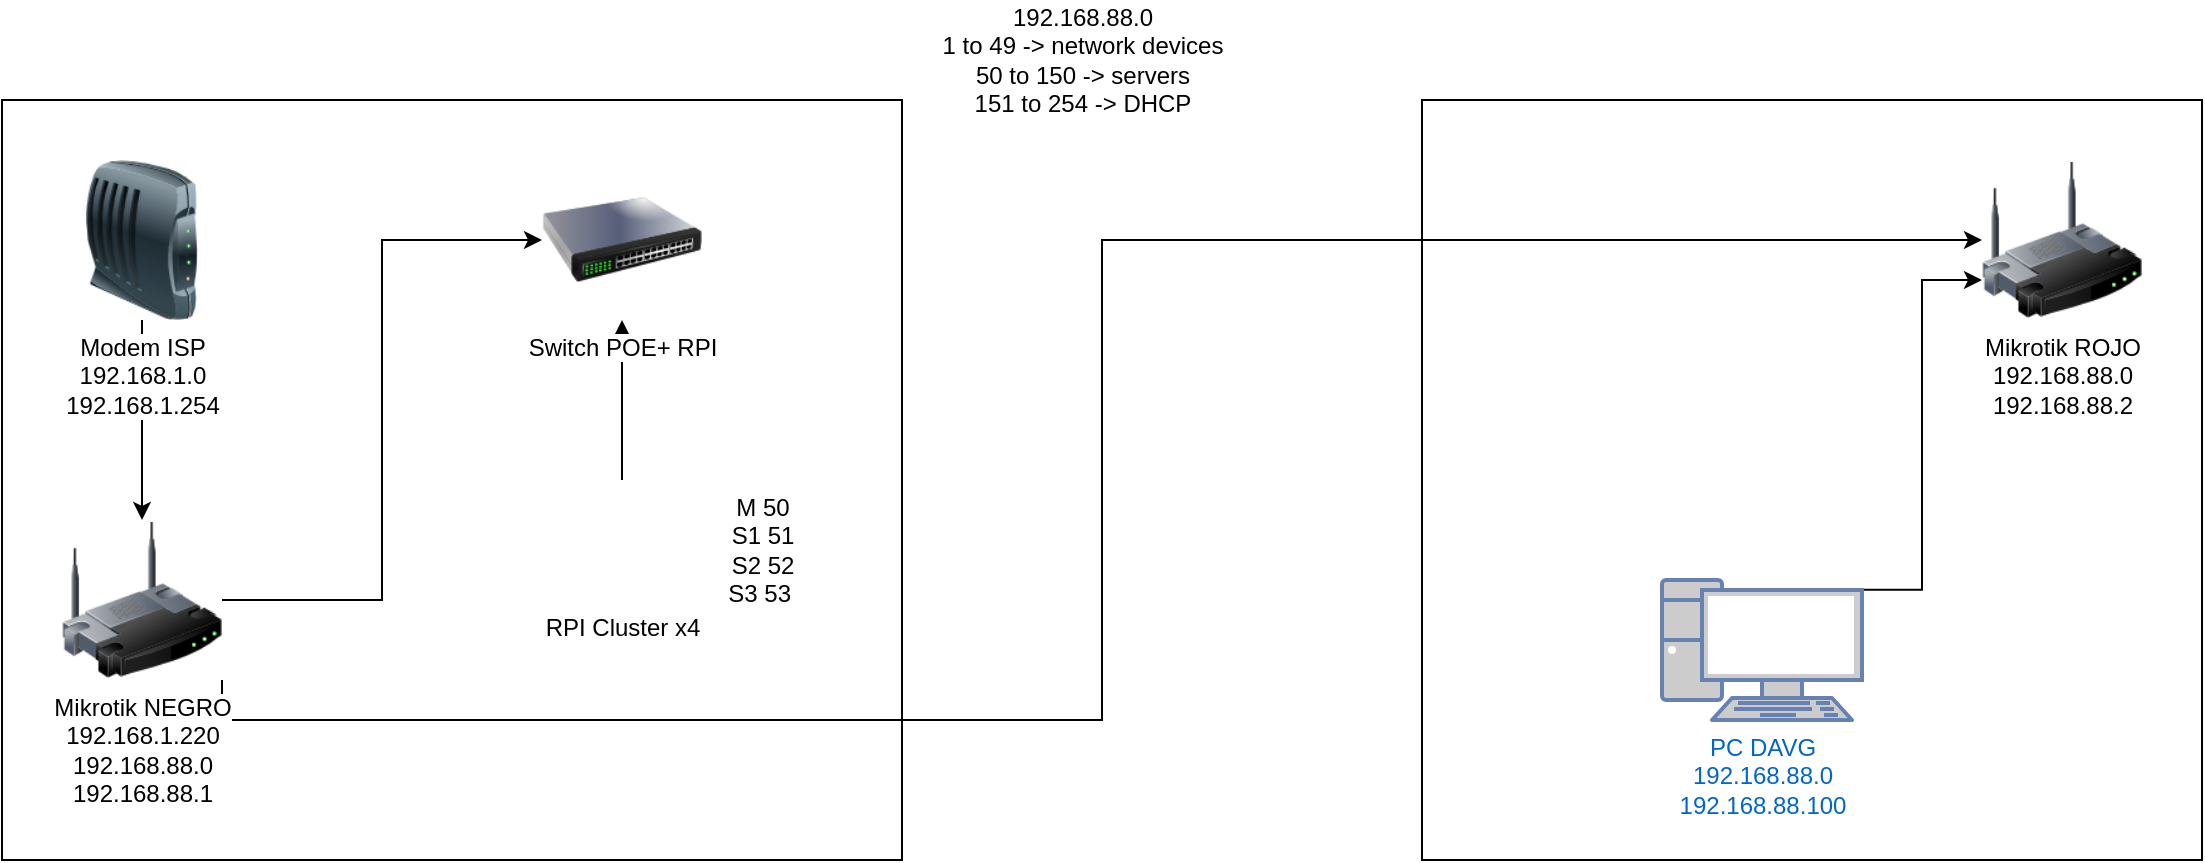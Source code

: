 <mxfile version="20.0.4" type="device"><diagram id="-GHuFjADy5wAiVojX0CX" name="Page-1"><mxGraphModel dx="1318" dy="835" grid="1" gridSize="10" guides="1" tooltips="1" connect="1" arrows="1" fold="1" page="1" pageScale="1" pageWidth="1200" pageHeight="1920" math="0" shadow="0"><root><mxCell id="0"/><mxCell id="1" parent="0"/><mxCell id="gn5-PA2WarwkyRJ8ndbv-7" value="" style="rounded=0;whiteSpace=wrap;html=1;" parent="1" vertex="1"><mxGeometry x="70" y="70" width="450" height="380" as="geometry"/></mxCell><mxCell id="gn5-PA2WarwkyRJ8ndbv-12" style="edgeStyle=orthogonalEdgeStyle;rounded=0;orthogonalLoop=1;jettySize=auto;html=1;exitX=0.5;exitY=0;exitDx=0;exitDy=0;" parent="1" source="gn5-PA2WarwkyRJ8ndbv-9" target="gn5-PA2WarwkyRJ8ndbv-3" edge="1"><mxGeometry relative="1" as="geometry"/></mxCell><mxCell id="gn5-PA2WarwkyRJ8ndbv-3" value="Switch POE+ RPI" style="image;html=1;image=img/lib/clip_art/networking/Switch_128x128.png" parent="1" vertex="1"><mxGeometry x="340" y="100" width="80" height="80" as="geometry"/></mxCell><mxCell id="gn5-PA2WarwkyRJ8ndbv-11" style="edgeStyle=orthogonalEdgeStyle;rounded=0;orthogonalLoop=1;jettySize=auto;html=1;exitX=1;exitY=0.5;exitDx=0;exitDy=0;entryX=0;entryY=0.5;entryDx=0;entryDy=0;" parent="1" source="gn5-PA2WarwkyRJ8ndbv-4" target="gn5-PA2WarwkyRJ8ndbv-3" edge="1"><mxGeometry relative="1" as="geometry"/></mxCell><mxCell id="gn5-PA2WarwkyRJ8ndbv-10" style="edgeStyle=orthogonalEdgeStyle;rounded=0;orthogonalLoop=1;jettySize=auto;html=1;exitX=0.5;exitY=1;exitDx=0;exitDy=0;" parent="1" source="gn5-PA2WarwkyRJ8ndbv-6" target="gn5-PA2WarwkyRJ8ndbv-4" edge="1"><mxGeometry relative="1" as="geometry"/></mxCell><mxCell id="gn5-PA2WarwkyRJ8ndbv-6" value="Modem ISP&lt;br&gt;192.168.1.0&lt;br&gt;192.168.1.254" style="image;html=1;image=img/lib/clip_art/networking/Modem_128x128.png" parent="1" vertex="1"><mxGeometry x="100" y="100" width="80" height="80" as="geometry"/></mxCell><mxCell id="gn5-PA2WarwkyRJ8ndbv-8" value="" style="rounded=0;whiteSpace=wrap;html=1;" parent="1" vertex="1"><mxGeometry x="780" y="70" width="390" height="380" as="geometry"/></mxCell><mxCell id="gn5-PA2WarwkyRJ8ndbv-5" value="Mikrotik ROJO&lt;br&gt;192.168.88.0&lt;br&gt;192.168.88.2" style="image;html=1;image=img/lib/clip_art/networking/Wireless_Router_128x128.png" parent="1" vertex="1"><mxGeometry x="1060" y="100" width="80" height="80" as="geometry"/></mxCell><mxCell id="gn5-PA2WarwkyRJ8ndbv-9" value="RPI Cluster x4" style="shape=image;html=1;verticalAlign=top;verticalLabelPosition=bottom;labelBackgroundColor=#ffffff;imageAspect=0;aspect=fixed;image=https://cdn1.iconfinder.com/data/icons/fruit-136/64/Fruit_iconfree_Filled_Outline_raspberry-healthy-organic-food-fruit_icon-128.png" parent="1" vertex="1"><mxGeometry x="350" y="260" width="60" height="60" as="geometry"/></mxCell><mxCell id="gn5-PA2WarwkyRJ8ndbv-13" style="edgeStyle=orthogonalEdgeStyle;rounded=0;orthogonalLoop=1;jettySize=auto;html=1;exitX=1;exitY=1;exitDx=0;exitDy=0;entryX=0;entryY=0.5;entryDx=0;entryDy=0;" parent="1" source="gn5-PA2WarwkyRJ8ndbv-4" target="gn5-PA2WarwkyRJ8ndbv-5" edge="1"><mxGeometry relative="1" as="geometry"/></mxCell><mxCell id="gn5-PA2WarwkyRJ8ndbv-4" value="Mikrotik NEGRO&lt;br&gt;192.168.1.220&lt;br&gt;192.168.88.0&lt;br&gt;192.168.88.1" style="image;html=1;image=img/lib/clip_art/networking/Wireless_Router_128x128.png" parent="1" vertex="1"><mxGeometry x="100" y="280" width="80" height="80" as="geometry"/></mxCell><mxCell id="gn5-PA2WarwkyRJ8ndbv-16" style="edgeStyle=orthogonalEdgeStyle;rounded=0;orthogonalLoop=1;jettySize=auto;html=1;exitX=0.5;exitY=0.07;exitDx=0;exitDy=0;exitPerimeter=0;entryX=0;entryY=0.75;entryDx=0;entryDy=0;" parent="1" source="gn5-PA2WarwkyRJ8ndbv-14" target="gn5-PA2WarwkyRJ8ndbv-5" edge="1"><mxGeometry relative="1" as="geometry"/></mxCell><mxCell id="gn5-PA2WarwkyRJ8ndbv-14" value="PC DAVG&lt;br&gt;192.168.88.0&lt;br&gt;192.168.88.100" style="fontColor=#0066CC;verticalAlign=top;verticalLabelPosition=bottom;labelPosition=center;align=center;html=1;outlineConnect=0;fillColor=#CCCCCC;strokeColor=#6881B3;gradientColor=none;gradientDirection=north;strokeWidth=2;shape=mxgraph.networks.pc;" parent="1" vertex="1"><mxGeometry x="900" y="310" width="100" height="70" as="geometry"/></mxCell><mxCell id="gn5-PA2WarwkyRJ8ndbv-17" value="192.168.88.0&lt;br&gt;1 to 49 -&amp;gt; network devices&lt;br&gt;50 to 150 -&amp;gt; servers&lt;br&gt;151 to 254 -&amp;gt; DHCP" style="text;html=1;align=center;verticalAlign=middle;resizable=0;points=[];autosize=1;strokeColor=none;fillColor=none;" parent="1" vertex="1"><mxGeometry x="530" y="20" width="160" height="60" as="geometry"/></mxCell><mxCell id="-l2rzJCEpsDg-mSy5NA1-1" value="M 50&lt;br&gt;S1 51&lt;br&gt;S2 52&lt;br&gt;S3 53&amp;nbsp;" style="text;html=1;align=center;verticalAlign=middle;resizable=0;points=[];autosize=1;strokeColor=none;fillColor=none;" vertex="1" parent="1"><mxGeometry x="420" y="260" width="60" height="70" as="geometry"/></mxCell></root></mxGraphModel></diagram></mxfile>